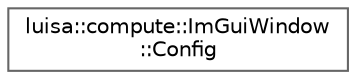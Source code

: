 digraph "类继承关系图"
{
 // LATEX_PDF_SIZE
  bgcolor="transparent";
  edge [fontname=Helvetica,fontsize=10,labelfontname=Helvetica,labelfontsize=10];
  node [fontname=Helvetica,fontsize=10,shape=box,height=0.2,width=0.4];
  rankdir="LR";
  Node0 [id="Node000000",label="luisa::compute::ImGuiWindow\l::Config",height=0.2,width=0.4,color="grey40", fillcolor="white", style="filled",URL="$structluisa_1_1compute_1_1_im_gui_window_1_1_config.html",tooltip=" "];
}
